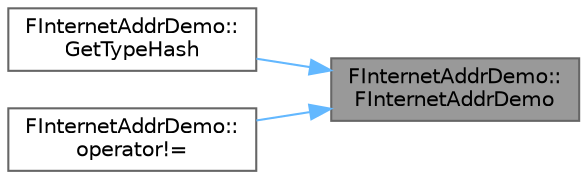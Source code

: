 digraph "FInternetAddrDemo::FInternetAddrDemo"
{
 // INTERACTIVE_SVG=YES
 // LATEX_PDF_SIZE
  bgcolor="transparent";
  edge [fontname=Helvetica,fontsize=10,labelfontname=Helvetica,labelfontsize=10];
  node [fontname=Helvetica,fontsize=10,shape=box,height=0.2,width=0.4];
  rankdir="RL";
  Node1 [id="Node000001",label="FInternetAddrDemo::\lFInternetAddrDemo",height=0.2,width=0.4,color="gray40", fillcolor="grey60", style="filled", fontcolor="black",tooltip=" "];
  Node1 -> Node2 [id="edge1_Node000001_Node000002",dir="back",color="steelblue1",style="solid",tooltip=" "];
  Node2 [id="Node000002",label="FInternetAddrDemo::\lGetTypeHash",height=0.2,width=0.4,color="grey40", fillcolor="white", style="filled",URL="$dc/d6b/classFInternetAddrDemo.html#a98f1540bca2c55bd45fc4f6f10b81116",tooltip=" "];
  Node1 -> Node3 [id="edge2_Node000001_Node000003",dir="back",color="steelblue1",style="solid",tooltip=" "];
  Node3 [id="Node000003",label="FInternetAddrDemo::\loperator!=",height=0.2,width=0.4,color="grey40", fillcolor="white", style="filled",URL="$dc/d6b/classFInternetAddrDemo.html#aa379ceee75a3b80068e93bf9a80c46aa",tooltip=" "];
}
